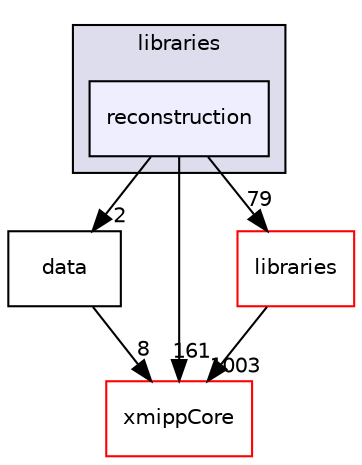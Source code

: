 digraph "xmipp/legacy/libraries/reconstruction" {
  compound=true
  node [ fontsize="10", fontname="Helvetica"];
  edge [ labelfontsize="10", labelfontname="Helvetica"];
  subgraph clusterdir_ec5db26cfb72886407809adaaec84b8a {
    graph [ bgcolor="#ddddee", pencolor="black", label="libraries" fontname="Helvetica", fontsize="10", URL="dir_ec5db26cfb72886407809adaaec84b8a.html"]
  dir_446be90e67127eeb24a96d3bc4d45a1b [shape=box, label="reconstruction", style="filled", fillcolor="#eeeeff", pencolor="black", URL="dir_446be90e67127eeb24a96d3bc4d45a1b.html"];
  }
  dir_5c13c26fc278f1da52b6a82a44e960f7 [shape=box label="data" URL="dir_5c13c26fc278f1da52b6a82a44e960f7.html"];
  dir_ce4d0d8fc85c2c70612466225bfce71d [shape=box label="xmippCore" fillcolor="white" style="filled" color="red" URL="dir_ce4d0d8fc85c2c70612466225bfce71d.html"];
  dir_29dba3f3840f20df3b04d1972e99046b [shape=box label="libraries" fillcolor="white" style="filled" color="red" URL="dir_29dba3f3840f20df3b04d1972e99046b.html"];
  dir_446be90e67127eeb24a96d3bc4d45a1b->dir_5c13c26fc278f1da52b6a82a44e960f7 [headlabel="2", labeldistance=1.5 headhref="dir_000304_000302.html"];
  dir_446be90e67127eeb24a96d3bc4d45a1b->dir_ce4d0d8fc85c2c70612466225bfce71d [headlabel="161", labeldistance=1.5 headhref="dir_000304_000242.html"];
  dir_446be90e67127eeb24a96d3bc4d45a1b->dir_29dba3f3840f20df3b04d1972e99046b [headlabel="79", labeldistance=1.5 headhref="dir_000304_000027.html"];
  dir_5c13c26fc278f1da52b6a82a44e960f7->dir_ce4d0d8fc85c2c70612466225bfce71d [headlabel="8", labeldistance=1.5 headhref="dir_000302_000242.html"];
  dir_29dba3f3840f20df3b04d1972e99046b->dir_ce4d0d8fc85c2c70612466225bfce71d [headlabel="1003", labeldistance=1.5 headhref="dir_000027_000242.html"];
}
